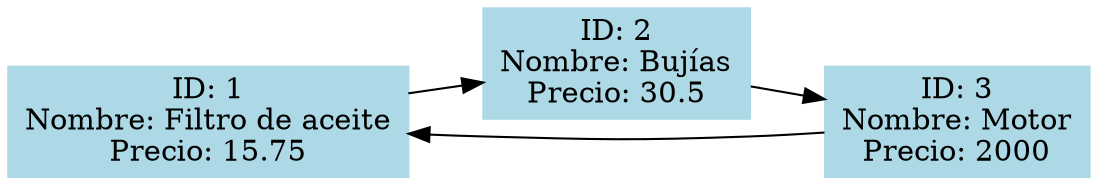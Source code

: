digraph G {
    rankdir=LR;
    node [shape=box, style=filled, color=lightblue];
    repuesto0 [label="ID: 1\nNombre: Filtro de aceite\nPrecio: 15.75"];
    repuesto1 [label="ID: 2\nNombre: Bujías\nPrecio: 30.5"];
    repuesto2 [label="ID: 3\nNombre: Motor\nPrecio: 2000"];
    repuesto0 -> repuesto1;
    repuesto1 -> repuesto2;
    repuesto2 -> repuesto0;
}
